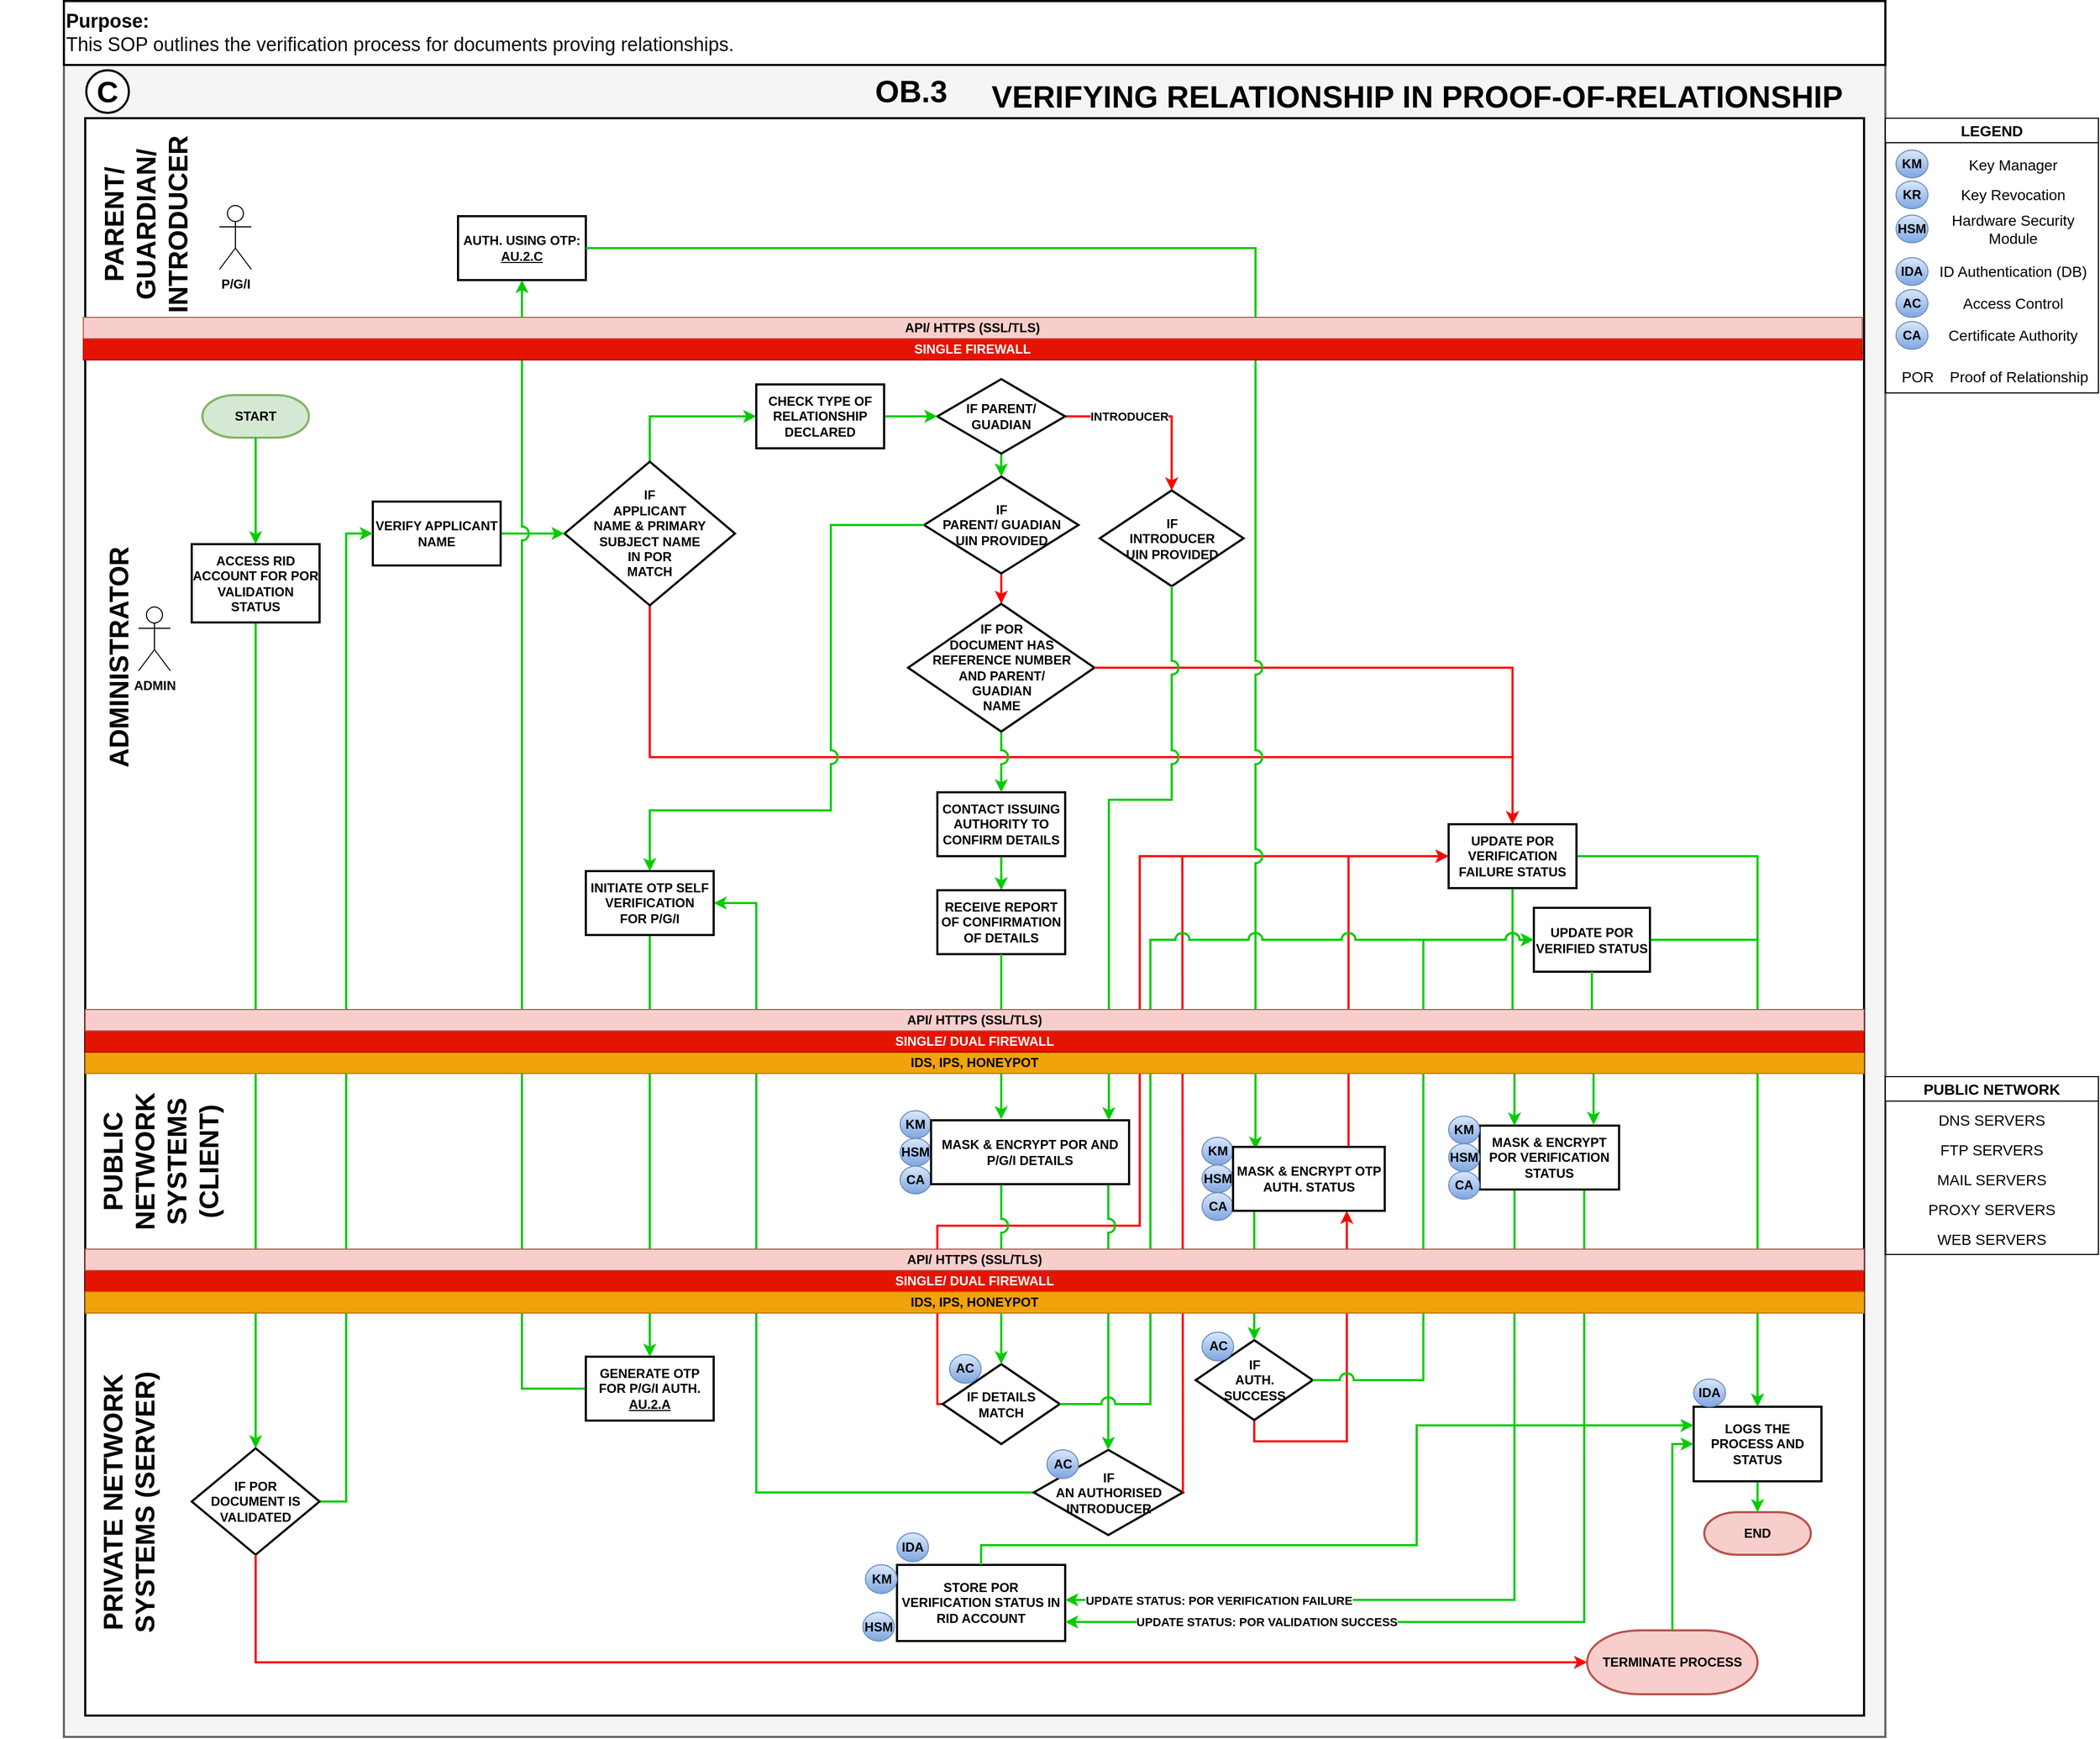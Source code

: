 <mxfile version="24.1.0" type="device">
  <diagram id="q6NPcYScyVYSSum8sP3Y" name="Page-1">
    <mxGraphModel dx="2970" dy="1829" grid="1" gridSize="10" guides="1" tooltips="1" connect="1" arrows="1" fold="1" page="1" pageScale="1" pageWidth="1920" pageHeight="1200" math="0" shadow="0">
      <root>
        <mxCell id="0" />
        <mxCell id="1" parent="0" />
        <mxCell id="1w_YSjg4foJeL7dEHMr0-63" value="" style="rounded=0;whiteSpace=wrap;html=1;fontSize=25;fillColor=#f5f5f5;fontColor=#333333;strokeColor=#666666;direction=east;strokeWidth=2;fontStyle=1" parent="1" vertex="1">
          <mxGeometry x="-140" y="50" width="1710" height="1570" as="geometry" />
        </mxCell>
        <mxCell id="LbeWL6C_AdioLj_7k8LT-203" value="" style="rounded=0;whiteSpace=wrap;html=1;fontStyle=1;strokeWidth=2;" parent="1" vertex="1">
          <mxGeometry x="-120" y="100" width="1670" height="230" as="geometry" />
        </mxCell>
        <mxCell id="_AHCrULyoLMzivblui81-18" value="" style="rounded=0;whiteSpace=wrap;html=1;fontStyle=1;strokeWidth=2;" parent="1" vertex="1">
          <mxGeometry x="-120" y="1200" width="1670" height="400" as="geometry" />
        </mxCell>
        <mxCell id="_AHCrULyoLMzivblui81-2" value="" style="rounded=0;whiteSpace=wrap;html=1;fontStyle=1;strokeWidth=2;" parent="1" vertex="1">
          <mxGeometry x="-120" y="960" width="1670" height="240" as="geometry" />
        </mxCell>
        <mxCell id="1w_YSjg4foJeL7dEHMr0-59" value="" style="rounded=0;whiteSpace=wrap;html=1;fontStyle=1;strokeWidth=2;" parent="1" vertex="1">
          <mxGeometry x="-120" y="320" width="1670" height="640" as="geometry" />
        </mxCell>
        <mxCell id="1w_YSjg4foJeL7dEHMr0-23" style="edgeStyle=orthogonalEdgeStyle;rounded=0;orthogonalLoop=1;jettySize=auto;html=1;exitX=0.5;exitY=1;exitDx=0;exitDy=0;entryX=0.5;entryY=0;entryDx=0;entryDy=0;strokeColor=#00CC00;strokeWidth=2;fontStyle=1" parent="1" source="1w_YSjg4foJeL7dEHMr0-2" target="1w_YSjg4foJeL7dEHMr0-3" edge="1">
          <mxGeometry relative="1" as="geometry" />
        </mxCell>
        <mxCell id="1w_YSjg4foJeL7dEHMr0-24" value="INTRODUCER" style="edgeStyle=orthogonalEdgeStyle;rounded=0;orthogonalLoop=1;jettySize=auto;html=1;exitX=1;exitY=0.5;exitDx=0;exitDy=0;strokeColor=#FF0000;strokeWidth=2;fontStyle=1" parent="1" source="1w_YSjg4foJeL7dEHMr0-2" target="1w_YSjg4foJeL7dEHMr0-5" edge="1">
          <mxGeometry x="-0.292" relative="1" as="geometry">
            <mxPoint x="840" y="380" as="targetPoint" />
            <mxPoint as="offset" />
          </mxGeometry>
        </mxCell>
        <mxCell id="1w_YSjg4foJeL7dEHMr0-2" value="IF PARENT/ GUADIAN" style="rounded=0;whiteSpace=wrap;html=1;strokeWidth=2;fontStyle=1;shape=rhombus;perimeter=rhombusPerimeter;" parent="1" vertex="1">
          <mxGeometry x="680" y="345" width="120" height="70" as="geometry" />
        </mxCell>
        <mxCell id="1w_YSjg4foJeL7dEHMr0-26" style="edgeStyle=orthogonalEdgeStyle;rounded=0;orthogonalLoop=1;jettySize=auto;html=1;exitX=0.5;exitY=1;exitDx=0;exitDy=0;strokeColor=#FF0000;strokeWidth=2;fontStyle=1" parent="1" source="1w_YSjg4foJeL7dEHMr0-3" target="1w_YSjg4foJeL7dEHMr0-15" edge="1">
          <mxGeometry relative="1" as="geometry" />
        </mxCell>
        <mxCell id="LbeWL6C_AdioLj_7k8LT-217" style="edgeStyle=orthogonalEdgeStyle;rounded=0;orthogonalLoop=1;jettySize=auto;html=1;exitX=0.5;exitY=1;exitDx=0;exitDy=0;entryX=0.5;entryY=0;entryDx=0;entryDy=0;strokeColor=#00CC00;strokeWidth=2;fontStyle=1;" parent="1" source="LbeWL6C_AdioLj_7k8LT-232" target="LbeWL6C_AdioLj_7k8LT-216" edge="1">
          <mxGeometry relative="1" as="geometry" />
        </mxCell>
        <mxCell id="1w_YSjg4foJeL7dEHMr0-3" value="IF &lt;br&gt;PARENT/ GUADIAN &lt;br&gt;UIN PROVIDED" style="rounded=0;whiteSpace=wrap;html=1;strokeWidth=2;fontStyle=1;shape=rhombus;perimeter=rhombusPerimeter;" parent="1" vertex="1">
          <mxGeometry x="667.5" y="436.5" width="145" height="91" as="geometry" />
        </mxCell>
        <mxCell id="1w_YSjg4foJeL7dEHMr0-21" style="edgeStyle=orthogonalEdgeStyle;rounded=0;orthogonalLoop=1;jettySize=auto;html=1;exitX=0.5;exitY=0;exitDx=0;exitDy=0;entryX=0;entryY=0.5;entryDx=0;entryDy=0;strokeColor=#00CC00;strokeWidth=2;fontStyle=1" parent="1" source="1w_YSjg4foJeL7dEHMr0-4" target="1w_YSjg4foJeL7dEHMr0-7" edge="1">
          <mxGeometry relative="1" as="geometry">
            <Array as="points">
              <mxPoint x="410" y="380" />
            </Array>
          </mxGeometry>
        </mxCell>
        <mxCell id="LbeWL6C_AdioLj_7k8LT-240" style="edgeStyle=orthogonalEdgeStyle;rounded=0;orthogonalLoop=1;jettySize=auto;html=1;exitX=0.5;exitY=1;exitDx=0;exitDy=0;strokeColor=#FF0000;strokeWidth=2;fontStyle=1;jumpStyle=none;jumpSize=11;" parent="1" source="1w_YSjg4foJeL7dEHMr0-4" target="LbeWL6C_AdioLj_7k8LT-239" edge="1">
          <mxGeometry relative="1" as="geometry">
            <Array as="points">
              <mxPoint x="410" y="700" />
              <mxPoint x="1220" y="700" />
            </Array>
          </mxGeometry>
        </mxCell>
        <mxCell id="1w_YSjg4foJeL7dEHMr0-4" value="IF &lt;br&gt;APPLICANT &lt;br&gt;NAME &amp;amp; PRIMARY SUBJECT NAME &lt;br&gt;IN POR &lt;br&gt;MATCH" style="rounded=0;whiteSpace=wrap;html=1;strokeWidth=2;fontStyle=1;shape=rhombus;perimeter=rhombusPerimeter;" parent="1" vertex="1">
          <mxGeometry x="330" y="422.5" width="160" height="135" as="geometry" />
        </mxCell>
        <mxCell id="1w_YSjg4foJeL7dEHMr0-5" value="IF &lt;br&gt;INTRODUCER &lt;br&gt;UIN PROVIDED" style="rounded=0;whiteSpace=wrap;html=1;strokeWidth=2;fontStyle=1;shape=rhombus;perimeter=rhombusPerimeter;" parent="1" vertex="1">
          <mxGeometry x="832.5" y="449.5" width="135" height="90" as="geometry" />
        </mxCell>
        <mxCell id="1w_YSjg4foJeL7dEHMr0-20" style="edgeStyle=orthogonalEdgeStyle;rounded=0;orthogonalLoop=1;jettySize=auto;html=1;exitX=1;exitY=0.5;exitDx=0;exitDy=0;strokeColor=#00CC00;strokeWidth=2;fontStyle=1" parent="1" source="1w_YSjg4foJeL7dEHMr0-6" target="1w_YSjg4foJeL7dEHMr0-4" edge="1">
          <mxGeometry relative="1" as="geometry" />
        </mxCell>
        <mxCell id="1w_YSjg4foJeL7dEHMr0-6" value="VERIFY APPLICANT NAME" style="rounded=0;whiteSpace=wrap;html=1;strokeWidth=2;fontStyle=1" parent="1" vertex="1">
          <mxGeometry x="150" y="460" width="120" height="60" as="geometry" />
        </mxCell>
        <mxCell id="1w_YSjg4foJeL7dEHMr0-22" style="edgeStyle=orthogonalEdgeStyle;rounded=0;orthogonalLoop=1;jettySize=auto;html=1;exitX=1;exitY=0.5;exitDx=0;exitDy=0;strokeColor=#00CC00;strokeWidth=2;fontStyle=1" parent="1" source="1w_YSjg4foJeL7dEHMr0-7" target="1w_YSjg4foJeL7dEHMr0-2" edge="1">
          <mxGeometry relative="1" as="geometry" />
        </mxCell>
        <mxCell id="1w_YSjg4foJeL7dEHMr0-7" value="CHECK TYPE OF RELATIONSHIP DECLARED" style="rounded=0;whiteSpace=wrap;html=1;strokeWidth=2;fontStyle=1" parent="1" vertex="1">
          <mxGeometry x="510" y="350" width="120" height="60" as="geometry" />
        </mxCell>
        <mxCell id="LbeWL6C_AdioLj_7k8LT-242" style="edgeStyle=orthogonalEdgeStyle;rounded=0;orthogonalLoop=1;jettySize=auto;html=1;exitX=0.5;exitY=1;exitDx=0;exitDy=0;strokeColor=#00CC00;strokeWidth=2;fontStyle=1;" parent="1" source="1w_YSjg4foJeL7dEHMr0-13" target="LbeWL6C_AdioLj_7k8LT-241" edge="1">
          <mxGeometry relative="1" as="geometry" />
        </mxCell>
        <mxCell id="1w_YSjg4foJeL7dEHMr0-13" value="CONTACT ISSUING AUTHORITY TO CONFIRM DETAILS" style="rounded=0;whiteSpace=wrap;html=1;strokeWidth=2;fontStyle=1" parent="1" vertex="1">
          <mxGeometry x="680" y="733" width="120" height="60" as="geometry" />
        </mxCell>
        <mxCell id="LbeWL6C_AdioLj_7k8LT-208" style="edgeStyle=orthogonalEdgeStyle;rounded=0;orthogonalLoop=1;jettySize=auto;html=1;exitX=0.5;exitY=1;exitDx=0;exitDy=0;strokeColor=#00CC00;strokeWidth=2;fontStyle=1;jumpStyle=arc;jumpSize=11;" parent="1" source="1w_YSjg4foJeL7dEHMr0-15" target="1w_YSjg4foJeL7dEHMr0-13" edge="1">
          <mxGeometry relative="1" as="geometry" />
        </mxCell>
        <mxCell id="1w_YSjg4foJeL7dEHMr0-15" value="IF POR &lt;br&gt;DOCUMENT HAS REFERENCE NUMBER &lt;br&gt;AND PARENT/ &lt;br&gt;GUADIAN &lt;br&gt;NAME" style="rounded=0;whiteSpace=wrap;html=1;strokeWidth=2;fontStyle=1;shape=rhombus;perimeter=rhombusPerimeter;" parent="1" vertex="1">
          <mxGeometry x="652.5" y="556" width="175" height="120" as="geometry" />
        </mxCell>
        <mxCell id="LbeWL6C_AdioLj_7k8LT-218" style="edgeStyle=orthogonalEdgeStyle;rounded=0;orthogonalLoop=1;jettySize=auto;html=1;exitX=0;exitY=0.5;exitDx=0;exitDy=0;entryX=1;entryY=0.5;entryDx=0;entryDy=0;strokeColor=#00CC00;strokeWidth=2;fontStyle=1;" parent="1" source="1w_YSjg4foJeL7dEHMr0-16" target="LbeWL6C_AdioLj_7k8LT-232" edge="1">
          <mxGeometry relative="1" as="geometry">
            <Array as="points">
              <mxPoint x="510" y="1390" />
              <mxPoint x="510" y="837" />
            </Array>
          </mxGeometry>
        </mxCell>
        <mxCell id="1w_YSjg4foJeL7dEHMr0-16" value="IF &lt;br&gt;AN AUTHORISED INTRODUCER" style="rounded=0;whiteSpace=wrap;html=1;strokeWidth=2;fontStyle=1;shape=rhombus;perimeter=rhombusPerimeter;" parent="1" vertex="1">
          <mxGeometry x="770.5" y="1350.5" width="140" height="80" as="geometry" />
        </mxCell>
        <mxCell id="1w_YSjg4foJeL7dEHMr0-61" value="ADMINISTRATOR" style="text;html=1;align=center;verticalAlign=middle;resizable=0;points=[];autosize=1;strokeColor=none;fillColor=none;fontSize=25;fontStyle=1;strokeWidth=2;horizontal=0;" parent="1" vertex="1">
          <mxGeometry x="-200" y="586.5" width="220" height="40" as="geometry" />
        </mxCell>
        <mxCell id="_AHCrULyoLMzivblui81-6" style="edgeStyle=orthogonalEdgeStyle;rounded=0;orthogonalLoop=1;jettySize=auto;html=1;exitX=0.5;exitY=1;exitDx=0;exitDy=0;exitPerimeter=0;entryX=0.5;entryY=0;entryDx=0;entryDy=0;strokeColor=#00CC00;strokeWidth=2;fontStyle=1;" parent="1" source="LbeWL6C_AdioLj_7k8LT-205" target="_AHCrULyoLMzivblui81-5" edge="1">
          <mxGeometry relative="1" as="geometry" />
        </mxCell>
        <mxCell id="_AHCrULyoLMzivblui81-3" value="&lt;b&gt;START&lt;/b&gt;" style="strokeWidth=2;html=1;shape=mxgraph.flowchart.terminator;whiteSpace=wrap;fillColor=#d5e8d4;strokeColor=#82b366;" parent="1" vertex="1">
          <mxGeometry x="-10" y="360" width="100" height="40" as="geometry" />
        </mxCell>
        <mxCell id="_AHCrULyoLMzivblui81-9" style="edgeStyle=orthogonalEdgeStyle;rounded=0;orthogonalLoop=1;jettySize=auto;html=1;exitX=1;exitY=0.5;exitDx=0;exitDy=0;entryX=0;entryY=0.5;entryDx=0;entryDy=0;strokeColor=#00CC00;strokeWidth=2;fontStyle=1;" parent="1" source="_AHCrULyoLMzivblui81-5" target="1w_YSjg4foJeL7dEHMr0-6" edge="1">
          <mxGeometry relative="1" as="geometry" />
        </mxCell>
        <mxCell id="_AHCrULyoLMzivblui81-5" value="IF POR&lt;br&gt;DOCUMENT IS &lt;br&gt;VALIDATED" style="rounded=0;whiteSpace=wrap;html=1;fontStyle=1;strokeWidth=2;shape=rhombus;perimeter=rhombusPerimeter;" parent="1" vertex="1">
          <mxGeometry x="-20" y="1349" width="120" height="100" as="geometry" />
        </mxCell>
        <mxCell id="_AHCrULyoLMzivblui81-10" value="&lt;b style=&quot;border-color: var(--border-color);&quot;&gt;TERMINATE PROCESS&lt;/b&gt;" style="strokeWidth=2;html=1;shape=mxgraph.flowchart.terminator;whiteSpace=wrap;fillColor=#f8cecc;strokeColor=#b85450;" parent="1" vertex="1">
          <mxGeometry x="1290" y="1520" width="160" height="60" as="geometry" />
        </mxCell>
        <mxCell id="LbeWL6C_AdioLj_7k8LT-68" value="ADMIN" style="shape=umlActor;verticalLabelPosition=bottom;verticalAlign=top;html=1;outlineConnect=0;fontStyle=1" parent="1" vertex="1">
          <mxGeometry x="-70" y="559" width="30" height="60" as="geometry" />
        </mxCell>
        <mxCell id="LbeWL6C_AdioLj_7k8LT-87" value="PRIVATE NETWORK&lt;br&gt;SYSTEMS (SERVER)" style="text;html=1;align=center;verticalAlign=middle;resizable=0;points=[];autosize=1;strokeColor=none;fillColor=none;fontStyle=1;fontSize=25;strokeWidth=2;horizontal=0;" parent="1" vertex="1">
          <mxGeometry x="-120" y="1270" width="80" height="260" as="geometry" />
        </mxCell>
        <mxCell id="LbeWL6C_AdioLj_7k8LT-88" value="PUBLIC&lt;br&gt;NETWORK&lt;br&gt;SYSTEMS&lt;br&gt;(CLIENT)" style="text;html=1;align=center;verticalAlign=middle;resizable=0;points=[];autosize=1;strokeColor=none;fillColor=none;fontStyle=1;fontSize=25;strokeWidth=2;horizontal=0;" parent="1" vertex="1">
          <mxGeometry x="-120" y="1010" width="140" height="140" as="geometry" />
        </mxCell>
        <mxCell id="LbeWL6C_AdioLj_7k8LT-178" value="VERIFYING RELATIONSHIP IN PROOF-OF-RELATIONSHIP" style="text;html=1;align=center;verticalAlign=middle;resizable=0;points=[];autosize=1;strokeColor=none;fillColor=none;fontSize=29;fontStyle=1" parent="1" vertex="1">
          <mxGeometry x="720" y="55" width="820" height="50" as="geometry" />
        </mxCell>
        <mxCell id="LbeWL6C_AdioLj_7k8LT-179" value="OB.3" style="text;html=1;align=center;verticalAlign=middle;resizable=0;points=[];autosize=1;strokeColor=none;fillColor=none;fontSize=29;fontStyle=1" parent="1" vertex="1">
          <mxGeometry x="610" y="50" width="90" height="50" as="geometry" />
        </mxCell>
        <mxCell id="LbeWL6C_AdioLj_7k8LT-181" value="PARENT/ &lt;br&gt;GUARDIAN/ &lt;br&gt;INTRODUCER" style="text;html=1;align=center;verticalAlign=middle;resizable=0;points=[];autosize=1;strokeColor=none;fillColor=none;fontSize=25;fontStyle=1;strokeWidth=2;horizontal=0;" parent="1" vertex="1">
          <mxGeometry x="-119" y="110" width="110" height="180" as="geometry" />
        </mxCell>
        <mxCell id="LbeWL6C_AdioLj_7k8LT-184" value="C" style="ellipse;whiteSpace=wrap;html=1;aspect=fixed;fontSize=28;fontColor=default;strokeWidth=2;fontStyle=1" parent="1" vertex="1">
          <mxGeometry x="-119" y="55" width="40" height="40" as="geometry" />
        </mxCell>
        <mxCell id="LbeWL6C_AdioLj_7k8LT-204" value="P/G/I" style="shape=umlActor;verticalLabelPosition=bottom;verticalAlign=top;html=1;outlineConnect=0;fontStyle=1" parent="1" vertex="1">
          <mxGeometry x="6" y="182" width="30" height="60" as="geometry" />
        </mxCell>
        <mxCell id="LbeWL6C_AdioLj_7k8LT-206" value="" style="edgeStyle=orthogonalEdgeStyle;rounded=0;orthogonalLoop=1;jettySize=auto;html=1;exitX=0.5;exitY=1;exitDx=0;exitDy=0;exitPerimeter=0;entryX=0.5;entryY=0;entryDx=0;entryDy=0;strokeColor=#00CC00;strokeWidth=2;fontStyle=1;" parent="1" source="_AHCrULyoLMzivblui81-3" target="LbeWL6C_AdioLj_7k8LT-205" edge="1">
          <mxGeometry relative="1" as="geometry">
            <mxPoint x="40" y="400" as="sourcePoint" />
            <mxPoint x="40" y="1349" as="targetPoint" />
          </mxGeometry>
        </mxCell>
        <mxCell id="LbeWL6C_AdioLj_7k8LT-205" value="ACCESS RID ACCOUNT FOR POR VALIDATION STATUS" style="rounded=0;whiteSpace=wrap;html=1;fontStyle=1;strokeWidth=2;shape=label;" parent="1" vertex="1">
          <mxGeometry x="-20" y="500" width="120" height="73.5" as="geometry" />
        </mxCell>
        <mxCell id="LbeWL6C_AdioLj_7k8LT-214" value="" style="group" parent="1" vertex="1" connectable="0">
          <mxGeometry x="612.5" y="1428.5" width="187.5" height="101.5" as="geometry" />
        </mxCell>
        <mxCell id="LbeWL6C_AdioLj_7k8LT-210" value="STORE POR VERIFICATION STATUS IN RID ACCOUNT" style="rounded=0;whiteSpace=wrap;html=1;fontStyle=1;strokeWidth=2;shape=label;boundedLbl=1;backgroundOutline=1;size=15;" parent="LbeWL6C_AdioLj_7k8LT-214" vertex="1">
          <mxGeometry x="29.61" y="30" width="157.89" height="71.5" as="geometry" />
        </mxCell>
        <mxCell id="LbeWL6C_AdioLj_7k8LT-211" value="IDA" style="ellipse;whiteSpace=wrap;html=1;fillColor=#dae8fc;strokeColor=#6c8ebf;gradientColor=#7ea6e0;fontStyle=1" parent="LbeWL6C_AdioLj_7k8LT-214" vertex="1">
          <mxGeometry x="29.606" width="29.605" height="26.929" as="geometry" />
        </mxCell>
        <mxCell id="LbeWL6C_AdioLj_7k8LT-212" value="KM" style="ellipse;whiteSpace=wrap;html=1;fillColor=#dae8fc;strokeColor=#6c8ebf;gradientColor=#7ea6e0;fontStyle=1" parent="LbeWL6C_AdioLj_7k8LT-214" vertex="1">
          <mxGeometry y="29.93" width="29.605" height="26.929" as="geometry" />
        </mxCell>
        <mxCell id="LbeWL6C_AdioLj_7k8LT-213" value="HSM" style="ellipse;whiteSpace=wrap;html=1;fillColor=#dae8fc;strokeColor=#6c8ebf;gradientColor=#7ea6e0;fontStyle=1" parent="LbeWL6C_AdioLj_7k8LT-214" vertex="1">
          <mxGeometry x="-2.496" y="74.571" width="29.605" height="26.929" as="geometry" />
        </mxCell>
        <mxCell id="LbeWL6C_AdioLj_7k8LT-215" value="AC" style="ellipse;whiteSpace=wrap;html=1;fillColor=#dae8fc;strokeColor=#6c8ebf;gradientColor=#7ea6e0;fontStyle=1" parent="1" vertex="1">
          <mxGeometry x="782.89" y="1350.5" width="29.605" height="26.929" as="geometry" />
        </mxCell>
        <mxCell id="LbeWL6C_AdioLj_7k8LT-220" style="edgeStyle=orthogonalEdgeStyle;rounded=0;orthogonalLoop=1;jettySize=auto;html=1;exitX=0;exitY=0.5;exitDx=0;exitDy=0;entryX=0.5;entryY=1;entryDx=0;entryDy=0;strokeColor=#00CC00;strokeWidth=2;fontStyle=1;jumpStyle=arc;jumpSize=11;" parent="1" source="LbeWL6C_AdioLj_7k8LT-216" target="LbeWL6C_AdioLj_7k8LT-219" edge="1">
          <mxGeometry relative="1" as="geometry" />
        </mxCell>
        <mxCell id="LbeWL6C_AdioLj_7k8LT-216" value="GENERATE OTP FOR P/G/I AUTH.&lt;br&gt;&lt;u&gt;AU.2.A&lt;/u&gt;" style="rounded=0;whiteSpace=wrap;html=1;strokeWidth=2;fontStyle=1" parent="1" vertex="1">
          <mxGeometry x="350" y="1263" width="120" height="60" as="geometry" />
        </mxCell>
        <mxCell id="LbeWL6C_AdioLj_7k8LT-219" value="AUTH. USING OTP:&lt;br&gt;&lt;u&gt;AU.2.C&lt;/u&gt;" style="rounded=0;whiteSpace=wrap;html=1;strokeWidth=2;fontStyle=1" parent="1" vertex="1">
          <mxGeometry x="230" y="192" width="120" height="60" as="geometry" />
        </mxCell>
        <mxCell id="-Y4QsLbadmKc_mnjU_0V-6" style="edgeStyle=orthogonalEdgeStyle;rounded=0;orthogonalLoop=1;jettySize=auto;html=1;exitX=0.5;exitY=1;exitDx=0;exitDy=0;entryX=0.75;entryY=1;entryDx=0;entryDy=0;strokeColor=#FF0000;strokeWidth=2;fontStyle=1;" parent="1" source="LbeWL6C_AdioLj_7k8LT-228" target="LbeWL6C_AdioLj_7k8LT-263" edge="1">
          <mxGeometry relative="1" as="geometry" />
        </mxCell>
        <mxCell id="LbeWL6C_AdioLj_7k8LT-228" value="IF &lt;br&gt;AUTH. &lt;br&gt;SUCCESS" style="rounded=0;whiteSpace=wrap;html=1;strokeWidth=2;fontStyle=1;shape=rhombus;perimeter=rhombusPerimeter;" parent="1" vertex="1">
          <mxGeometry x="922.5" y="1247.5" width="110" height="75" as="geometry" />
        </mxCell>
        <mxCell id="LbeWL6C_AdioLj_7k8LT-230" value="AC" style="ellipse;whiteSpace=wrap;html=1;fillColor=#dae8fc;strokeColor=#6c8ebf;gradientColor=#7ea6e0;fontStyle=1" parent="1" vertex="1">
          <mxGeometry x="928.5" y="1240" width="29.605" height="26.929" as="geometry" />
        </mxCell>
        <mxCell id="LbeWL6C_AdioLj_7k8LT-233" value="" style="edgeStyle=orthogonalEdgeStyle;rounded=0;orthogonalLoop=1;jettySize=auto;html=1;exitX=0;exitY=0.5;exitDx=0;exitDy=0;entryX=0.5;entryY=0;entryDx=0;entryDy=0;strokeColor=#00CC00;strokeWidth=2;fontStyle=1;jumpStyle=arc;jumpSize=11;" parent="1" source="1w_YSjg4foJeL7dEHMr0-3" target="LbeWL6C_AdioLj_7k8LT-232" edge="1">
          <mxGeometry relative="1" as="geometry">
            <mxPoint x="668" y="495" as="sourcePoint" />
            <mxPoint x="600" y="1276" as="targetPoint" />
            <Array as="points">
              <mxPoint x="580" y="482" />
              <mxPoint x="580" y="750" />
              <mxPoint x="410" y="750" />
            </Array>
          </mxGeometry>
        </mxCell>
        <mxCell id="LbeWL6C_AdioLj_7k8LT-232" value="INITIATE OTP SELF VERIFICATION&lt;br&gt;FOR P/G/I" style="rounded=0;whiteSpace=wrap;html=1;strokeWidth=2;fontStyle=1" parent="1" vertex="1">
          <mxGeometry x="350" y="807" width="120" height="60" as="geometry" />
        </mxCell>
        <mxCell id="LbeWL6C_AdioLj_7k8LT-234" style="edgeStyle=orthogonalEdgeStyle;rounded=0;orthogonalLoop=1;jettySize=auto;html=1;exitX=1;exitY=0.5;exitDx=0;exitDy=0;entryX=0;entryY=0.5;entryDx=0;entryDy=0;strokeColor=#FF0000;strokeWidth=2;fontStyle=1;" parent="1" source="1w_YSjg4foJeL7dEHMr0-16" target="LbeWL6C_AdioLj_7k8LT-239" edge="1">
          <mxGeometry relative="1" as="geometry">
            <Array as="points">
              <mxPoint x="910" y="1353" />
              <mxPoint x="910" y="823" />
            </Array>
          </mxGeometry>
        </mxCell>
        <mxCell id="LbeWL6C_AdioLj_7k8LT-235" style="edgeStyle=orthogonalEdgeStyle;rounded=0;orthogonalLoop=1;jettySize=auto;html=1;exitX=0.75;exitY=0;exitDx=0;exitDy=0;entryX=0;entryY=0.5;entryDx=0;entryDy=0;strokeColor=#FF0000;strokeWidth=2;fontStyle=1;" parent="1" source="LbeWL6C_AdioLj_7k8LT-263" target="LbeWL6C_AdioLj_7k8LT-239" edge="1">
          <mxGeometry relative="1" as="geometry">
            <Array as="points">
              <mxPoint x="1066" y="1066" />
              <mxPoint x="1066" y="793" />
            </Array>
          </mxGeometry>
        </mxCell>
        <mxCell id="LbeWL6C_AdioLj_7k8LT-236" style="edgeStyle=orthogonalEdgeStyle;rounded=0;orthogonalLoop=1;jettySize=auto;html=1;exitX=1;exitY=0.5;exitDx=0;exitDy=0;entryX=0.5;entryY=0;entryDx=0;entryDy=0;strokeColor=#FF0000;strokeWidth=2;fontStyle=1;jumpStyle=arc;jumpSize=11;" parent="1" source="1w_YSjg4foJeL7dEHMr0-15" target="LbeWL6C_AdioLj_7k8LT-239" edge="1">
          <mxGeometry relative="1" as="geometry">
            <Array as="points">
              <mxPoint x="1220" y="616" />
            </Array>
          </mxGeometry>
        </mxCell>
        <mxCell id="LbeWL6C_AdioLj_7k8LT-257" style="edgeStyle=orthogonalEdgeStyle;rounded=0;orthogonalLoop=1;jettySize=auto;html=1;exitX=1;exitY=0.5;exitDx=0;exitDy=0;strokeColor=#00CC00;strokeWidth=2;fontStyle=1;startArrow=none;startFill=0;" parent="1" source="LbeWL6C_AdioLj_7k8LT-237" target="LbeWL6C_AdioLj_7k8LT-253" edge="1">
          <mxGeometry relative="1" as="geometry" />
        </mxCell>
        <mxCell id="LbeWL6C_AdioLj_7k8LT-237" value="UPDATE POR VERIFIED STATUS" style="rounded=0;whiteSpace=wrap;html=1;strokeWidth=2;fontStyle=1" parent="1" vertex="1">
          <mxGeometry x="1240" y="841.5" width="109" height="60" as="geometry" />
        </mxCell>
        <mxCell id="LbeWL6C_AdioLj_7k8LT-258" style="edgeStyle=orthogonalEdgeStyle;rounded=0;orthogonalLoop=1;jettySize=auto;html=1;exitX=1;exitY=0.5;exitDx=0;exitDy=0;strokeColor=#00CC00;strokeWidth=2;fontStyle=1;startArrow=none;startFill=0;" parent="1" source="LbeWL6C_AdioLj_7k8LT-239" target="LbeWL6C_AdioLj_7k8LT-253" edge="1">
          <mxGeometry relative="1" as="geometry" />
        </mxCell>
        <mxCell id="AOvg0ZcWw2pNJj_Pxxrh-3" style="edgeStyle=orthogonalEdgeStyle;rounded=0;orthogonalLoop=1;jettySize=auto;html=1;exitX=0.5;exitY=1;exitDx=0;exitDy=0;entryX=0.25;entryY=0;entryDx=0;entryDy=0;strokeColor=#00CC00;strokeWidth=2;fontStyle=1;startArrow=none;startFill=0;" parent="1" source="LbeWL6C_AdioLj_7k8LT-239" target="LbeWL6C_AdioLj_7k8LT-259" edge="1">
          <mxGeometry relative="1" as="geometry">
            <Array as="points">
              <mxPoint x="1220" y="960" />
              <mxPoint x="1222" y="960" />
            </Array>
          </mxGeometry>
        </mxCell>
        <mxCell id="LbeWL6C_AdioLj_7k8LT-239" value="UPDATE POR VERIFICATION FAILURE STATUS" style="rounded=0;whiteSpace=wrap;html=1;strokeWidth=2;fontStyle=1" parent="1" vertex="1">
          <mxGeometry x="1160" y="763" width="120" height="60" as="geometry" />
        </mxCell>
        <mxCell id="LbeWL6C_AdioLj_7k8LT-241" value="RECEIVE REPORT OF CONFIRMATION OF DETAILS" style="rounded=0;whiteSpace=wrap;html=1;strokeWidth=2;fontStyle=1" parent="1" vertex="1">
          <mxGeometry x="680" y="825" width="120" height="60" as="geometry" />
        </mxCell>
        <mxCell id="LbeWL6C_AdioLj_7k8LT-250" style="edgeStyle=orthogonalEdgeStyle;rounded=0;orthogonalLoop=1;jettySize=auto;html=1;exitX=0;exitY=0.5;exitDx=0;exitDy=0;entryX=0;entryY=0.5;entryDx=0;entryDy=0;strokeColor=#FF0000;strokeWidth=2;fontStyle=1;" parent="1" source="LbeWL6C_AdioLj_7k8LT-244" target="LbeWL6C_AdioLj_7k8LT-239" edge="1">
          <mxGeometry relative="1" as="geometry">
            <Array as="points">
              <mxPoint x="680" y="1308" />
              <mxPoint x="680" y="1140" />
              <mxPoint x="870" y="1140" />
              <mxPoint x="870" y="793" />
            </Array>
          </mxGeometry>
        </mxCell>
        <mxCell id="LbeWL6C_AdioLj_7k8LT-244" value="IF DETAILS MATCH" style="rounded=0;whiteSpace=wrap;html=1;strokeWidth=2;fontStyle=1;shape=rhombus;perimeter=rhombusPerimeter;" parent="1" vertex="1">
          <mxGeometry x="685" y="1270" width="110" height="75" as="geometry" />
        </mxCell>
        <mxCell id="LbeWL6C_AdioLj_7k8LT-248" value="UPDATE STATUS: POR VERIFICATION FAILURE" style="edgeStyle=orthogonalEdgeStyle;rounded=0;orthogonalLoop=1;jettySize=auto;html=1;exitX=0.25;exitY=1;exitDx=0;exitDy=0;entryX=1;entryY=0;entryDx=0;entryDy=32.875;entryPerimeter=0;strokeColor=#00CC00;strokeWidth=2;fontStyle=1;startArrow=none;startFill=0;jumpStyle=none;jumpSize=11;" parent="1" source="LbeWL6C_AdioLj_7k8LT-259" target="LbeWL6C_AdioLj_7k8LT-210" edge="1">
          <mxGeometry x="0.644" y="1" relative="1" as="geometry">
            <mxPoint as="offset" />
          </mxGeometry>
        </mxCell>
        <mxCell id="LbeWL6C_AdioLj_7k8LT-249" value="UPDATE STATUS: POR VALIDATION SUCCESS" style="edgeStyle=orthogonalEdgeStyle;rounded=0;orthogonalLoop=1;jettySize=auto;html=1;exitX=0.75;exitY=1;exitDx=0;exitDy=0;entryX=1;entryY=0.75;entryDx=0;entryDy=0;strokeColor=#00CC00;strokeWidth=2;fontStyle=1;startArrow=none;startFill=0;" parent="1" source="LbeWL6C_AdioLj_7k8LT-259" target="LbeWL6C_AdioLj_7k8LT-210" edge="1">
          <mxGeometry x="0.577" relative="1" as="geometry">
            <mxPoint as="offset" />
          </mxGeometry>
        </mxCell>
        <mxCell id="LbeWL6C_AdioLj_7k8LT-251" style="edgeStyle=orthogonalEdgeStyle;rounded=0;orthogonalLoop=1;jettySize=auto;html=1;exitX=0.5;exitY=1;exitDx=0;exitDy=0;entryX=0;entryY=0.5;entryDx=0;entryDy=0;entryPerimeter=0;strokeColor=#FF0000;strokeWidth=2;fontStyle=1;" parent="1" source="_AHCrULyoLMzivblui81-5" target="_AHCrULyoLMzivblui81-10" edge="1">
          <mxGeometry relative="1" as="geometry" />
        </mxCell>
        <mxCell id="LbeWL6C_AdioLj_7k8LT-252" value="" style="edgeStyle=orthogonalEdgeStyle;rounded=0;orthogonalLoop=1;jettySize=auto;html=1;strokeColor=#00CC00;fontStyle=1;strokeWidth=2;" parent="1" source="LbeWL6C_AdioLj_7k8LT-253" target="LbeWL6C_AdioLj_7k8LT-254" edge="1">
          <mxGeometry relative="1" as="geometry" />
        </mxCell>
        <mxCell id="LbeWL6C_AdioLj_7k8LT-253" value="LOGS THE PROCESS AND STATUS" style="rounded=0;whiteSpace=wrap;html=1;fontStyle=1;strokeWidth=2;shape=label;boundedLbl=1;backgroundOutline=1;size=15;" parent="1" vertex="1">
          <mxGeometry x="1390" y="1310" width="120" height="70" as="geometry" />
        </mxCell>
        <mxCell id="LbeWL6C_AdioLj_7k8LT-254" value="&lt;b&gt;END&lt;/b&gt;" style="strokeWidth=2;html=1;shape=mxgraph.flowchart.terminator;whiteSpace=wrap;fillColor=#f8cecc;strokeColor=#b85450;" parent="1" vertex="1">
          <mxGeometry x="1400" y="1409" width="100" height="40" as="geometry" />
        </mxCell>
        <mxCell id="LbeWL6C_AdioLj_7k8LT-255" value="IDA" style="ellipse;whiteSpace=wrap;html=1;fillColor=#dae8fc;strokeColor=#6c8ebf;gradientColor=#7ea6e0;fontStyle=1" parent="1" vertex="1">
          <mxGeometry x="1390" y="1284" width="30" height="26" as="geometry" />
        </mxCell>
        <mxCell id="LbeWL6C_AdioLj_7k8LT-256" style="edgeStyle=orthogonalEdgeStyle;rounded=0;orthogonalLoop=1;jettySize=auto;html=1;exitX=0.5;exitY=0;exitDx=0;exitDy=0;exitPerimeter=0;entryX=0;entryY=0.5;entryDx=0;entryDy=0;entryPerimeter=0;strokeColor=#00CC00;strokeWidth=2;fontStyle=1;startArrow=none;startFill=0;" parent="1" source="_AHCrULyoLMzivblui81-10" target="LbeWL6C_AdioLj_7k8LT-253" edge="1">
          <mxGeometry relative="1" as="geometry" />
        </mxCell>
        <mxCell id="LbeWL6C_AdioLj_7k8LT-259" value="MASK &amp;amp; ENCRYPT POR VERIFICATION STATUS" style="rounded=0;whiteSpace=wrap;html=1;fontStyle=1;strokeWidth=2;" parent="1" vertex="1">
          <mxGeometry x="1189.09" y="1046" width="130.91" height="60" as="geometry" />
        </mxCell>
        <mxCell id="LbeWL6C_AdioLj_7k8LT-260" value="CA" style="ellipse;whiteSpace=wrap;html=1;fillColor=#dae8fc;strokeColor=#6c8ebf;gradientColor=#7ea6e0;fontStyle=1" parent="1" vertex="1">
          <mxGeometry x="1160" y="1089" width="29.091" height="26" as="geometry" />
        </mxCell>
        <mxCell id="LbeWL6C_AdioLj_7k8LT-261" value="HSM" style="ellipse;whiteSpace=wrap;html=1;fillColor=#dae8fc;strokeColor=#6c8ebf;gradientColor=#7ea6e0;fontStyle=1" parent="1" vertex="1">
          <mxGeometry x="1160" y="1063" width="29.091" height="26" as="geometry" />
        </mxCell>
        <mxCell id="LbeWL6C_AdioLj_7k8LT-262" value="KM" style="ellipse;whiteSpace=wrap;html=1;fillColor=#dae8fc;strokeColor=#6c8ebf;gradientColor=#7ea6e0;fontStyle=1" parent="1" vertex="1">
          <mxGeometry x="1160" y="1037" width="29.091" height="26" as="geometry" />
        </mxCell>
        <mxCell id="LbeWL6C_AdioLj_7k8LT-264" value="CA" style="ellipse;whiteSpace=wrap;html=1;fillColor=#dae8fc;strokeColor=#6c8ebf;gradientColor=#7ea6e0;fontStyle=1" parent="1" vertex="1">
          <mxGeometry x="928.5" y="1109" width="29.091" height="26" as="geometry" />
        </mxCell>
        <mxCell id="LbeWL6C_AdioLj_7k8LT-265" value="HSM" style="ellipse;whiteSpace=wrap;html=1;fillColor=#dae8fc;strokeColor=#6c8ebf;gradientColor=#7ea6e0;fontStyle=1" parent="1" vertex="1">
          <mxGeometry x="928.5" y="1083" width="29.091" height="26" as="geometry" />
        </mxCell>
        <mxCell id="LbeWL6C_AdioLj_7k8LT-266" value="KM" style="ellipse;whiteSpace=wrap;html=1;fillColor=#dae8fc;strokeColor=#6c8ebf;gradientColor=#7ea6e0;fontStyle=1" parent="1" vertex="1">
          <mxGeometry x="928.5" y="1057" width="29.091" height="26" as="geometry" />
        </mxCell>
        <mxCell id="LbeWL6C_AdioLj_7k8LT-268" value="CA" style="ellipse;whiteSpace=wrap;html=1;fillColor=#dae8fc;strokeColor=#6c8ebf;gradientColor=#7ea6e0;fontStyle=1" parent="1" vertex="1">
          <mxGeometry x="645" y="1084" width="29.091" height="26" as="geometry" />
        </mxCell>
        <mxCell id="LbeWL6C_AdioLj_7k8LT-269" value="HSM" style="ellipse;whiteSpace=wrap;html=1;fillColor=#dae8fc;strokeColor=#6c8ebf;gradientColor=#7ea6e0;fontStyle=1" parent="1" vertex="1">
          <mxGeometry x="645" y="1058" width="29.091" height="26" as="geometry" />
        </mxCell>
        <mxCell id="LbeWL6C_AdioLj_7k8LT-270" value="KM" style="ellipse;whiteSpace=wrap;html=1;fillColor=#dae8fc;strokeColor=#6c8ebf;gradientColor=#7ea6e0;fontStyle=1" parent="1" vertex="1">
          <mxGeometry x="645" y="1032" width="29.091" height="26" as="geometry" />
        </mxCell>
        <mxCell id="lsJYVBiSprNXgMZddQJd-1" value="&lt;font style=&quot;font-size: 14px;&quot;&gt;PUBLIC NETWORK&lt;/font&gt;" style="swimlane;whiteSpace=wrap;html=1;" parent="1" vertex="1">
          <mxGeometry x="1570" y="1000" width="200" height="167" as="geometry" />
        </mxCell>
        <mxCell id="lsJYVBiSprNXgMZddQJd-2" value="DNS SERVERS" style="text;html=1;strokeColor=none;fillColor=none;align=center;verticalAlign=middle;whiteSpace=wrap;rounded=0;fontSize=14;" parent="lsJYVBiSprNXgMZddQJd-1" vertex="1">
          <mxGeometry y="27" width="200" height="28" as="geometry" />
        </mxCell>
        <mxCell id="lsJYVBiSprNXgMZddQJd-3" value="FTP SERVERS" style="text;html=1;strokeColor=none;fillColor=none;align=center;verticalAlign=middle;whiteSpace=wrap;rounded=0;fontSize=14;" parent="lsJYVBiSprNXgMZddQJd-1" vertex="1">
          <mxGeometry y="55" width="200" height="28" as="geometry" />
        </mxCell>
        <mxCell id="lsJYVBiSprNXgMZddQJd-4" value="MAIL SERVERS" style="text;html=1;strokeColor=none;fillColor=none;align=center;verticalAlign=middle;whiteSpace=wrap;rounded=0;fontSize=14;" parent="lsJYVBiSprNXgMZddQJd-1" vertex="1">
          <mxGeometry y="83" width="200" height="28" as="geometry" />
        </mxCell>
        <mxCell id="lsJYVBiSprNXgMZddQJd-5" value="PROXY SERVERS" style="text;html=1;strokeColor=none;fillColor=none;align=center;verticalAlign=middle;whiteSpace=wrap;rounded=0;fontSize=14;" parent="lsJYVBiSprNXgMZddQJd-1" vertex="1">
          <mxGeometry y="111" width="200" height="28" as="geometry" />
        </mxCell>
        <mxCell id="lsJYVBiSprNXgMZddQJd-6" value="WEB SERVERS" style="text;html=1;strokeColor=none;fillColor=none;align=center;verticalAlign=middle;whiteSpace=wrap;rounded=0;fontSize=14;" parent="lsJYVBiSprNXgMZddQJd-1" vertex="1">
          <mxGeometry y="139" width="200" height="28" as="geometry" />
        </mxCell>
        <mxCell id="lsJYVBiSprNXgMZddQJd-7" value="&lt;font style=&quot;font-size: 14px;&quot;&gt;LEGEND&lt;/font&gt;" style="swimlane;whiteSpace=wrap;html=1;" parent="1" vertex="1">
          <mxGeometry x="1570" y="100" width="200" height="258" as="geometry" />
        </mxCell>
        <mxCell id="lsJYVBiSprNXgMZddQJd-8" value="KM" style="ellipse;whiteSpace=wrap;html=1;fillColor=#dae8fc;strokeColor=#6c8ebf;gradientColor=#7ea6e0;fontStyle=1" parent="lsJYVBiSprNXgMZddQJd-7" vertex="1">
          <mxGeometry x="10" y="30" width="30" height="26" as="geometry" />
        </mxCell>
        <mxCell id="lsJYVBiSprNXgMZddQJd-9" value="IDA" style="ellipse;whiteSpace=wrap;html=1;fillColor=#dae8fc;strokeColor=#6c8ebf;gradientColor=#7ea6e0;fontStyle=1" parent="lsJYVBiSprNXgMZddQJd-7" vertex="1">
          <mxGeometry x="10" y="131" width="30" height="26" as="geometry" />
        </mxCell>
        <mxCell id="lsJYVBiSprNXgMZddQJd-10" value="HSM" style="ellipse;whiteSpace=wrap;html=1;fillColor=#dae8fc;strokeColor=#6c8ebf;gradientColor=#7ea6e0;fontStyle=1" parent="lsJYVBiSprNXgMZddQJd-7" vertex="1">
          <mxGeometry x="10" y="91" width="30" height="26" as="geometry" />
        </mxCell>
        <mxCell id="lsJYVBiSprNXgMZddQJd-11" value="KR" style="ellipse;whiteSpace=wrap;html=1;fillColor=#dae8fc;strokeColor=#6c8ebf;gradientColor=#7ea6e0;fontStyle=1" parent="lsJYVBiSprNXgMZddQJd-7" vertex="1">
          <mxGeometry x="10" y="59" width="30" height="26" as="geometry" />
        </mxCell>
        <mxCell id="lsJYVBiSprNXgMZddQJd-12" value="Key Manager" style="text;html=1;strokeColor=none;fillColor=none;align=center;verticalAlign=middle;whiteSpace=wrap;rounded=0;fontSize=14;" parent="lsJYVBiSprNXgMZddQJd-7" vertex="1">
          <mxGeometry x="40" y="30" width="160" height="28" as="geometry" />
        </mxCell>
        <mxCell id="lsJYVBiSprNXgMZddQJd-13" value="Key Revocation" style="text;html=1;strokeColor=none;fillColor=none;align=center;verticalAlign=middle;whiteSpace=wrap;rounded=0;fontSize=14;" parent="lsJYVBiSprNXgMZddQJd-7" vertex="1">
          <mxGeometry x="40" y="58" width="160" height="28" as="geometry" />
        </mxCell>
        <mxCell id="lsJYVBiSprNXgMZddQJd-14" value="Hardware Security Module" style="text;html=1;strokeColor=none;fillColor=none;align=center;verticalAlign=middle;whiteSpace=wrap;rounded=0;fontSize=14;" parent="lsJYVBiSprNXgMZddQJd-7" vertex="1">
          <mxGeometry x="40" y="90" width="160" height="28" as="geometry" />
        </mxCell>
        <mxCell id="lsJYVBiSprNXgMZddQJd-15" value="ID Authentication (DB)" style="text;html=1;strokeColor=none;fillColor=none;align=center;verticalAlign=middle;whiteSpace=wrap;rounded=0;fontSize=14;" parent="lsJYVBiSprNXgMZddQJd-7" vertex="1">
          <mxGeometry x="40" y="130" width="160" height="28" as="geometry" />
        </mxCell>
        <mxCell id="lsJYVBiSprNXgMZddQJd-16" value="AC" style="ellipse;whiteSpace=wrap;html=1;fillColor=#dae8fc;strokeColor=#6c8ebf;gradientColor=#7ea6e0;fontStyle=1" parent="lsJYVBiSprNXgMZddQJd-7" vertex="1">
          <mxGeometry x="10" y="161" width="30" height="26" as="geometry" />
        </mxCell>
        <mxCell id="lsJYVBiSprNXgMZddQJd-17" value="Access Control" style="text;html=1;strokeColor=none;fillColor=none;align=center;verticalAlign=middle;whiteSpace=wrap;rounded=0;fontSize=14;" parent="lsJYVBiSprNXgMZddQJd-7" vertex="1">
          <mxGeometry x="40" y="160" width="160" height="28" as="geometry" />
        </mxCell>
        <mxCell id="lsJYVBiSprNXgMZddQJd-18" value="Certificate Authority" style="text;html=1;strokeColor=none;fillColor=none;align=center;verticalAlign=middle;whiteSpace=wrap;rounded=0;fontSize=14;" parent="lsJYVBiSprNXgMZddQJd-7" vertex="1">
          <mxGeometry x="40" y="190" width="160" height="28" as="geometry" />
        </mxCell>
        <mxCell id="lsJYVBiSprNXgMZddQJd-19" value="CA" style="ellipse;whiteSpace=wrap;html=1;fillColor=#dae8fc;strokeColor=#6c8ebf;gradientColor=#7ea6e0;fontStyle=1" parent="lsJYVBiSprNXgMZddQJd-7" vertex="1">
          <mxGeometry x="10" y="191" width="30" height="26" as="geometry" />
        </mxCell>
        <mxCell id="lsJYVBiSprNXgMZddQJd-20" value="POR" style="text;html=1;align=center;verticalAlign=middle;resizable=0;points=[];autosize=1;strokeColor=none;fillColor=none;fontSize=14;rounded=0;" parent="lsJYVBiSprNXgMZddQJd-7" vertex="1">
          <mxGeometry x="5" y="228" width="50" height="30" as="geometry" />
        </mxCell>
        <mxCell id="lsJYVBiSprNXgMZddQJd-21" value="Proof of Relationship" style="text;html=1;align=center;verticalAlign=middle;resizable=0;points=[];autosize=1;strokeColor=none;fillColor=none;fontSize=14;rounded=0;" parent="lsJYVBiSprNXgMZddQJd-7" vertex="1">
          <mxGeometry x="50" y="228" width="150" height="30" as="geometry" />
        </mxCell>
        <mxCell id="LbeWL6C_AdioLj_7k8LT-229" style="edgeStyle=orthogonalEdgeStyle;rounded=0;orthogonalLoop=1;jettySize=auto;html=1;exitX=1;exitY=0.5;exitDx=0;exitDy=0;strokeColor=#00CC00;strokeWidth=2;fontStyle=1;jumpStyle=arc;jumpSize=11;entryX=0.148;entryY=0.041;entryDx=0;entryDy=0;entryPerimeter=0;" parent="1" source="LbeWL6C_AdioLj_7k8LT-219" target="LbeWL6C_AdioLj_7k8LT-263" edge="1">
          <mxGeometry relative="1" as="geometry" />
        </mxCell>
        <mxCell id="LbeWL6C_AdioLj_7k8LT-207" style="edgeStyle=orthogonalEdgeStyle;rounded=0;orthogonalLoop=1;jettySize=auto;html=1;exitX=0.5;exitY=1;exitDx=0;exitDy=0;strokeColor=#00CC00;strokeWidth=2;fontStyle=1;jumpStyle=arc;jumpSize=11;" parent="1" source="1w_YSjg4foJeL7dEHMr0-5" target="LbeWL6C_AdioLj_7k8LT-267" edge="1">
          <mxGeometry relative="1" as="geometry">
            <Array as="points">
              <mxPoint x="900" y="740" />
              <mxPoint x="841" y="740" />
            </Array>
          </mxGeometry>
        </mxCell>
        <mxCell id="LbeWL6C_AdioLj_7k8LT-247" style="edgeStyle=orthogonalEdgeStyle;rounded=0;orthogonalLoop=1;jettySize=auto;html=1;exitX=1;exitY=0.5;exitDx=0;exitDy=0;entryX=0;entryY=0.5;entryDx=0;entryDy=0;strokeColor=#00CC00;strokeWidth=2;fontStyle=1;jumpStyle=arc;jumpSize=11;" parent="1" source="LbeWL6C_AdioLj_7k8LT-228" target="LbeWL6C_AdioLj_7k8LT-237" edge="1">
          <mxGeometry relative="1" as="geometry" />
        </mxCell>
        <mxCell id="-Y4QsLbadmKc_mnjU_0V-4" style="edgeStyle=orthogonalEdgeStyle;rounded=0;orthogonalLoop=1;jettySize=auto;html=1;exitX=0.25;exitY=1;exitDx=0;exitDy=0;entryX=0.5;entryY=0;entryDx=0;entryDy=0;strokeColor=#00CC00;strokeWidth=2;fontStyle=1;" parent="1" source="LbeWL6C_AdioLj_7k8LT-263" target="LbeWL6C_AdioLj_7k8LT-228" edge="1">
          <mxGeometry relative="1" as="geometry">
            <Array as="points">
              <mxPoint x="977" y="1126" />
            </Array>
          </mxGeometry>
        </mxCell>
        <mxCell id="LbeWL6C_AdioLj_7k8LT-263" value="MASK &amp;amp; ENCRYPT OTP AUTH. STATUS" style="rounded=0;whiteSpace=wrap;html=1;fontStyle=1;strokeWidth=2;" parent="1" vertex="1">
          <mxGeometry x="957.59" y="1066" width="142.41" height="60" as="geometry" />
        </mxCell>
        <mxCell id="LbeWL6C_AdioLj_7k8LT-245" style="edgeStyle=orthogonalEdgeStyle;rounded=0;orthogonalLoop=1;jettySize=auto;html=1;exitX=0.5;exitY=1;exitDx=0;exitDy=0;strokeColor=#00CC00;strokeWidth=2;fontStyle=1;jumpStyle=arc;jumpSize=11;" parent="1" source="LbeWL6C_AdioLj_7k8LT-241" edge="1">
          <mxGeometry relative="1" as="geometry">
            <mxPoint x="740" y="1040" as="targetPoint" />
          </mxGeometry>
        </mxCell>
        <mxCell id="-Y4QsLbadmKc_mnjU_0V-1" style="edgeStyle=orthogonalEdgeStyle;rounded=0;orthogonalLoop=1;jettySize=auto;html=1;exitX=0.25;exitY=1;exitDx=0;exitDy=0;strokeColor=#00CC00;strokeWidth=2;fontStyle=1;jumpStyle=arc;jumpSize=11;" parent="1" source="LbeWL6C_AdioLj_7k8LT-267" target="LbeWL6C_AdioLj_7k8LT-244" edge="1">
          <mxGeometry relative="1" as="geometry">
            <Array as="points">
              <mxPoint x="740" y="1101" />
            </Array>
          </mxGeometry>
        </mxCell>
        <mxCell id="-Y4QsLbadmKc_mnjU_0V-2" style="edgeStyle=orthogonalEdgeStyle;rounded=0;orthogonalLoop=1;jettySize=auto;html=1;exitX=0.75;exitY=1;exitDx=0;exitDy=0;entryX=0.5;entryY=0;entryDx=0;entryDy=0;strokeColor=#00CC00;strokeWidth=2;fontStyle=1;jumpStyle=arc;jumpSize=11;" parent="1" source="LbeWL6C_AdioLj_7k8LT-267" target="1w_YSjg4foJeL7dEHMr0-16" edge="1">
          <mxGeometry relative="1" as="geometry">
            <Array as="points">
              <mxPoint x="841" y="1101" />
            </Array>
          </mxGeometry>
        </mxCell>
        <mxCell id="LbeWL6C_AdioLj_7k8LT-267" value="MASK &amp;amp; ENCRYPT POR AND P/G/I DETAILS" style="rounded=0;whiteSpace=wrap;html=1;fontStyle=1;strokeWidth=2;" parent="1" vertex="1">
          <mxGeometry x="674.09" y="1041" width="185.91" height="60" as="geometry" />
        </mxCell>
        <mxCell id="LbeWL6C_AdioLj_7k8LT-281" value="" style="group" parent="1" vertex="1" connectable="0">
          <mxGeometry x="-121.75" y="305" width="1670" height="60" as="geometry" />
        </mxCell>
        <mxCell id="LbeWL6C_AdioLj_7k8LT-282" value="" style="group" parent="LbeWL6C_AdioLj_7k8LT-281" vertex="1" connectable="0">
          <mxGeometry y="2" width="1670.0" height="40" as="geometry" />
        </mxCell>
        <mxCell id="LbeWL6C_AdioLj_7k8LT-283" value="&lt;b&gt;SINGLE FIREWALL&lt;/b&gt;" style="shape=label;whiteSpace=wrap;html=1;boundedLbl=1;backgroundOutline=1;darkOpacity=0.05;darkOpacity2=0.1;fillColor=#e51400;fontColor=#ffffff;strokeColor=#B20000;rounded=0;" parent="LbeWL6C_AdioLj_7k8LT-282" vertex="1">
          <mxGeometry width="1670.0" height="20" as="geometry" />
        </mxCell>
        <mxCell id="LbeWL6C_AdioLj_7k8LT-285" value="API/ HTTPS (SSL/TLS)" style="shape=label;whiteSpace=wrap;html=1;boundedLbl=1;backgroundOutline=1;darkOpacity=0.05;darkOpacity2=0.1;fillColor=#f8cecc;strokeColor=#b85450;rounded=0;fontStyle=1" parent="LbeWL6C_AdioLj_7k8LT-281" vertex="1">
          <mxGeometry y="-18" width="1670.0" height="20" as="geometry" />
        </mxCell>
        <mxCell id="LbeWL6C_AdioLj_7k8LT-246" style="edgeStyle=orthogonalEdgeStyle;rounded=0;orthogonalLoop=1;jettySize=auto;html=1;exitX=1;exitY=0.5;exitDx=0;exitDy=0;entryX=0;entryY=0.5;entryDx=0;entryDy=0;strokeColor=#00CC00;strokeWidth=2;fontStyle=1;jumpStyle=arc;jumpSize=11;" parent="1" source="LbeWL6C_AdioLj_7k8LT-244" target="LbeWL6C_AdioLj_7k8LT-237" edge="1">
          <mxGeometry relative="1" as="geometry">
            <Array as="points">
              <mxPoint x="880" y="1308" />
              <mxPoint x="880" y="872" />
            </Array>
          </mxGeometry>
        </mxCell>
        <mxCell id="AOvg0ZcWw2pNJj_Pxxrh-4" style="edgeStyle=orthogonalEdgeStyle;rounded=0;orthogonalLoop=1;jettySize=auto;html=1;exitX=0.5;exitY=1;exitDx=0;exitDy=0;entryX=0.817;entryY=-0.013;entryDx=0;entryDy=0;entryPerimeter=0;strokeColor=#00CC00;strokeWidth=2;fontStyle=1;startArrow=none;startFill=0;" parent="1" source="LbeWL6C_AdioLj_7k8LT-237" target="LbeWL6C_AdioLj_7k8LT-259" edge="1">
          <mxGeometry relative="1" as="geometry" />
        </mxCell>
        <mxCell id="AOvg0ZcWw2pNJj_Pxxrh-5" style="edgeStyle=orthogonalEdgeStyle;rounded=0;orthogonalLoop=1;jettySize=auto;html=1;exitX=0.5;exitY=0;exitDx=0;exitDy=0;entryX=0;entryY=0.25;entryDx=0;entryDy=0;strokeColor=#00CC00;strokeWidth=2;fontStyle=1;startArrow=none;startFill=0;" parent="1" source="LbeWL6C_AdioLj_7k8LT-210" target="LbeWL6C_AdioLj_7k8LT-253" edge="1">
          <mxGeometry relative="1" as="geometry">
            <Array as="points">
              <mxPoint x="721" y="1440" />
              <mxPoint x="1130" y="1440" />
              <mxPoint x="1130" y="1328" />
            </Array>
          </mxGeometry>
        </mxCell>
        <mxCell id="-Y4QsLbadmKc_mnjU_0V-3" value="AC" style="ellipse;whiteSpace=wrap;html=1;fillColor=#dae8fc;strokeColor=#6c8ebf;gradientColor=#7ea6e0;fontStyle=1" parent="1" vertex="1">
          <mxGeometry x="691.45" y="1261" width="29.605" height="26.929" as="geometry" />
        </mxCell>
        <mxCell id="LbeWL6C_AdioLj_7k8LT-98" value="" style="group" parent="1" vertex="1" connectable="0">
          <mxGeometry x="-120" y="1180" width="1670" height="60" as="geometry" />
        </mxCell>
        <mxCell id="LbeWL6C_AdioLj_7k8LT-99" value="" style="group" parent="LbeWL6C_AdioLj_7k8LT-98" vertex="1" connectable="0">
          <mxGeometry y="2" width="1670.0" height="40" as="geometry" />
        </mxCell>
        <mxCell id="LbeWL6C_AdioLj_7k8LT-100" value="&lt;b&gt;SINGLE/ DUAL FIREWALL&lt;/b&gt;" style="shape=label;whiteSpace=wrap;html=1;boundedLbl=1;backgroundOutline=1;darkOpacity=0.05;darkOpacity2=0.1;fillColor=#e51400;fontColor=#ffffff;strokeColor=#B20000;rounded=0;" parent="LbeWL6C_AdioLj_7k8LT-99" vertex="1">
          <mxGeometry width="1670.0" height="20" as="geometry" />
        </mxCell>
        <mxCell id="LbeWL6C_AdioLj_7k8LT-101" value="&lt;b&gt;IDS, IPS, HONEYPOT&lt;/b&gt;" style="shape=label;whiteSpace=wrap;html=1;boundedLbl=1;backgroundOutline=1;darkOpacity=0.05;darkOpacity2=0.1;fillColor=#f0a30a;strokeColor=#BD7000;rounded=0;fontColor=#000000;" parent="LbeWL6C_AdioLj_7k8LT-99" vertex="1">
          <mxGeometry y="20" width="1670.0" height="20" as="geometry" />
        </mxCell>
        <mxCell id="LbeWL6C_AdioLj_7k8LT-102" value="API/ HTTPS (SSL/TLS)" style="shape=label;whiteSpace=wrap;html=1;boundedLbl=1;backgroundOutline=1;darkOpacity=0.05;darkOpacity2=0.1;fillColor=#f8cecc;strokeColor=#b85450;rounded=0;fontStyle=1" parent="LbeWL6C_AdioLj_7k8LT-98" vertex="1">
          <mxGeometry y="-18" width="1670.0" height="20" as="geometry" />
        </mxCell>
        <mxCell id="LbeWL6C_AdioLj_7k8LT-93" value="" style="group" parent="1" vertex="1" connectable="0">
          <mxGeometry x="-120" y="955" width="1670" height="60" as="geometry" />
        </mxCell>
        <mxCell id="LbeWL6C_AdioLj_7k8LT-94" value="" style="group" parent="LbeWL6C_AdioLj_7k8LT-93" vertex="1" connectable="0">
          <mxGeometry y="2" width="1670.0" height="40" as="geometry" />
        </mxCell>
        <mxCell id="LbeWL6C_AdioLj_7k8LT-96" value="&lt;b&gt;IDS, IPS, HONEYPOT&lt;/b&gt;" style="shape=label;whiteSpace=wrap;html=1;boundedLbl=1;backgroundOutline=1;darkOpacity=0.05;darkOpacity2=0.1;fillColor=#f0a30a;strokeColor=#BD7000;rounded=0;fontColor=#000000;" parent="LbeWL6C_AdioLj_7k8LT-94" vertex="1">
          <mxGeometry y="20" width="1670.0" height="20" as="geometry" />
        </mxCell>
        <mxCell id="LbeWL6C_AdioLj_7k8LT-95" value="&lt;b&gt;SINGLE/ DUAL FIREWALL&lt;/b&gt;" style="shape=label;whiteSpace=wrap;html=1;boundedLbl=1;backgroundOutline=1;darkOpacity=0.05;darkOpacity2=0.1;fillColor=#e51400;fontColor=#ffffff;strokeColor=#B20000;rounded=0;" parent="LbeWL6C_AdioLj_7k8LT-94" vertex="1">
          <mxGeometry width="1670.0" height="20" as="geometry" />
        </mxCell>
        <mxCell id="LbeWL6C_AdioLj_7k8LT-97" value="API/ HTTPS (SSL/TLS)" style="shape=label;whiteSpace=wrap;html=1;boundedLbl=1;backgroundOutline=1;darkOpacity=0.05;darkOpacity2=0.1;fillColor=#f8cecc;strokeColor=#b85450;rounded=0;fontStyle=1" parent="LbeWL6C_AdioLj_7k8LT-93" vertex="1">
          <mxGeometry y="-18" width="1670.0" height="20" as="geometry" />
        </mxCell>
        <mxCell id="dQaAuN3-YBhdhyqi5sxE-1" value="&lt;div style=&quot;font-size: 18px;&quot;&gt;&lt;font style=&quot;font-size: 18px;&quot;&gt;&lt;b style=&quot;font-size: 18px;&quot;&gt;Purpose:&lt;/b&gt;&lt;/font&gt;&lt;/div&gt;&lt;div style=&quot;font-size: 18px;&quot;&gt;This SOP o&lt;span style=&quot;background-color: rgb(255, 255, 255); color: rgb(13, 13, 13); font-size: 18px; white-space-collapse: preserve;&quot;&gt;utlines the verification process for documents proving relationships.&lt;/span&gt;&lt;br style=&quot;font-size: 18px;&quot;&gt;&lt;/div&gt;" style="whiteSpace=wrap;html=1;align=left;rounded=0;strokeWidth=2;verticalAlign=middle;fontFamily=Helvetica;fontSize=18;fontStyle=0;" vertex="1" parent="1">
          <mxGeometry x="-140" y="-10" width="1710" height="60" as="geometry" />
        </mxCell>
      </root>
    </mxGraphModel>
  </diagram>
</mxfile>
